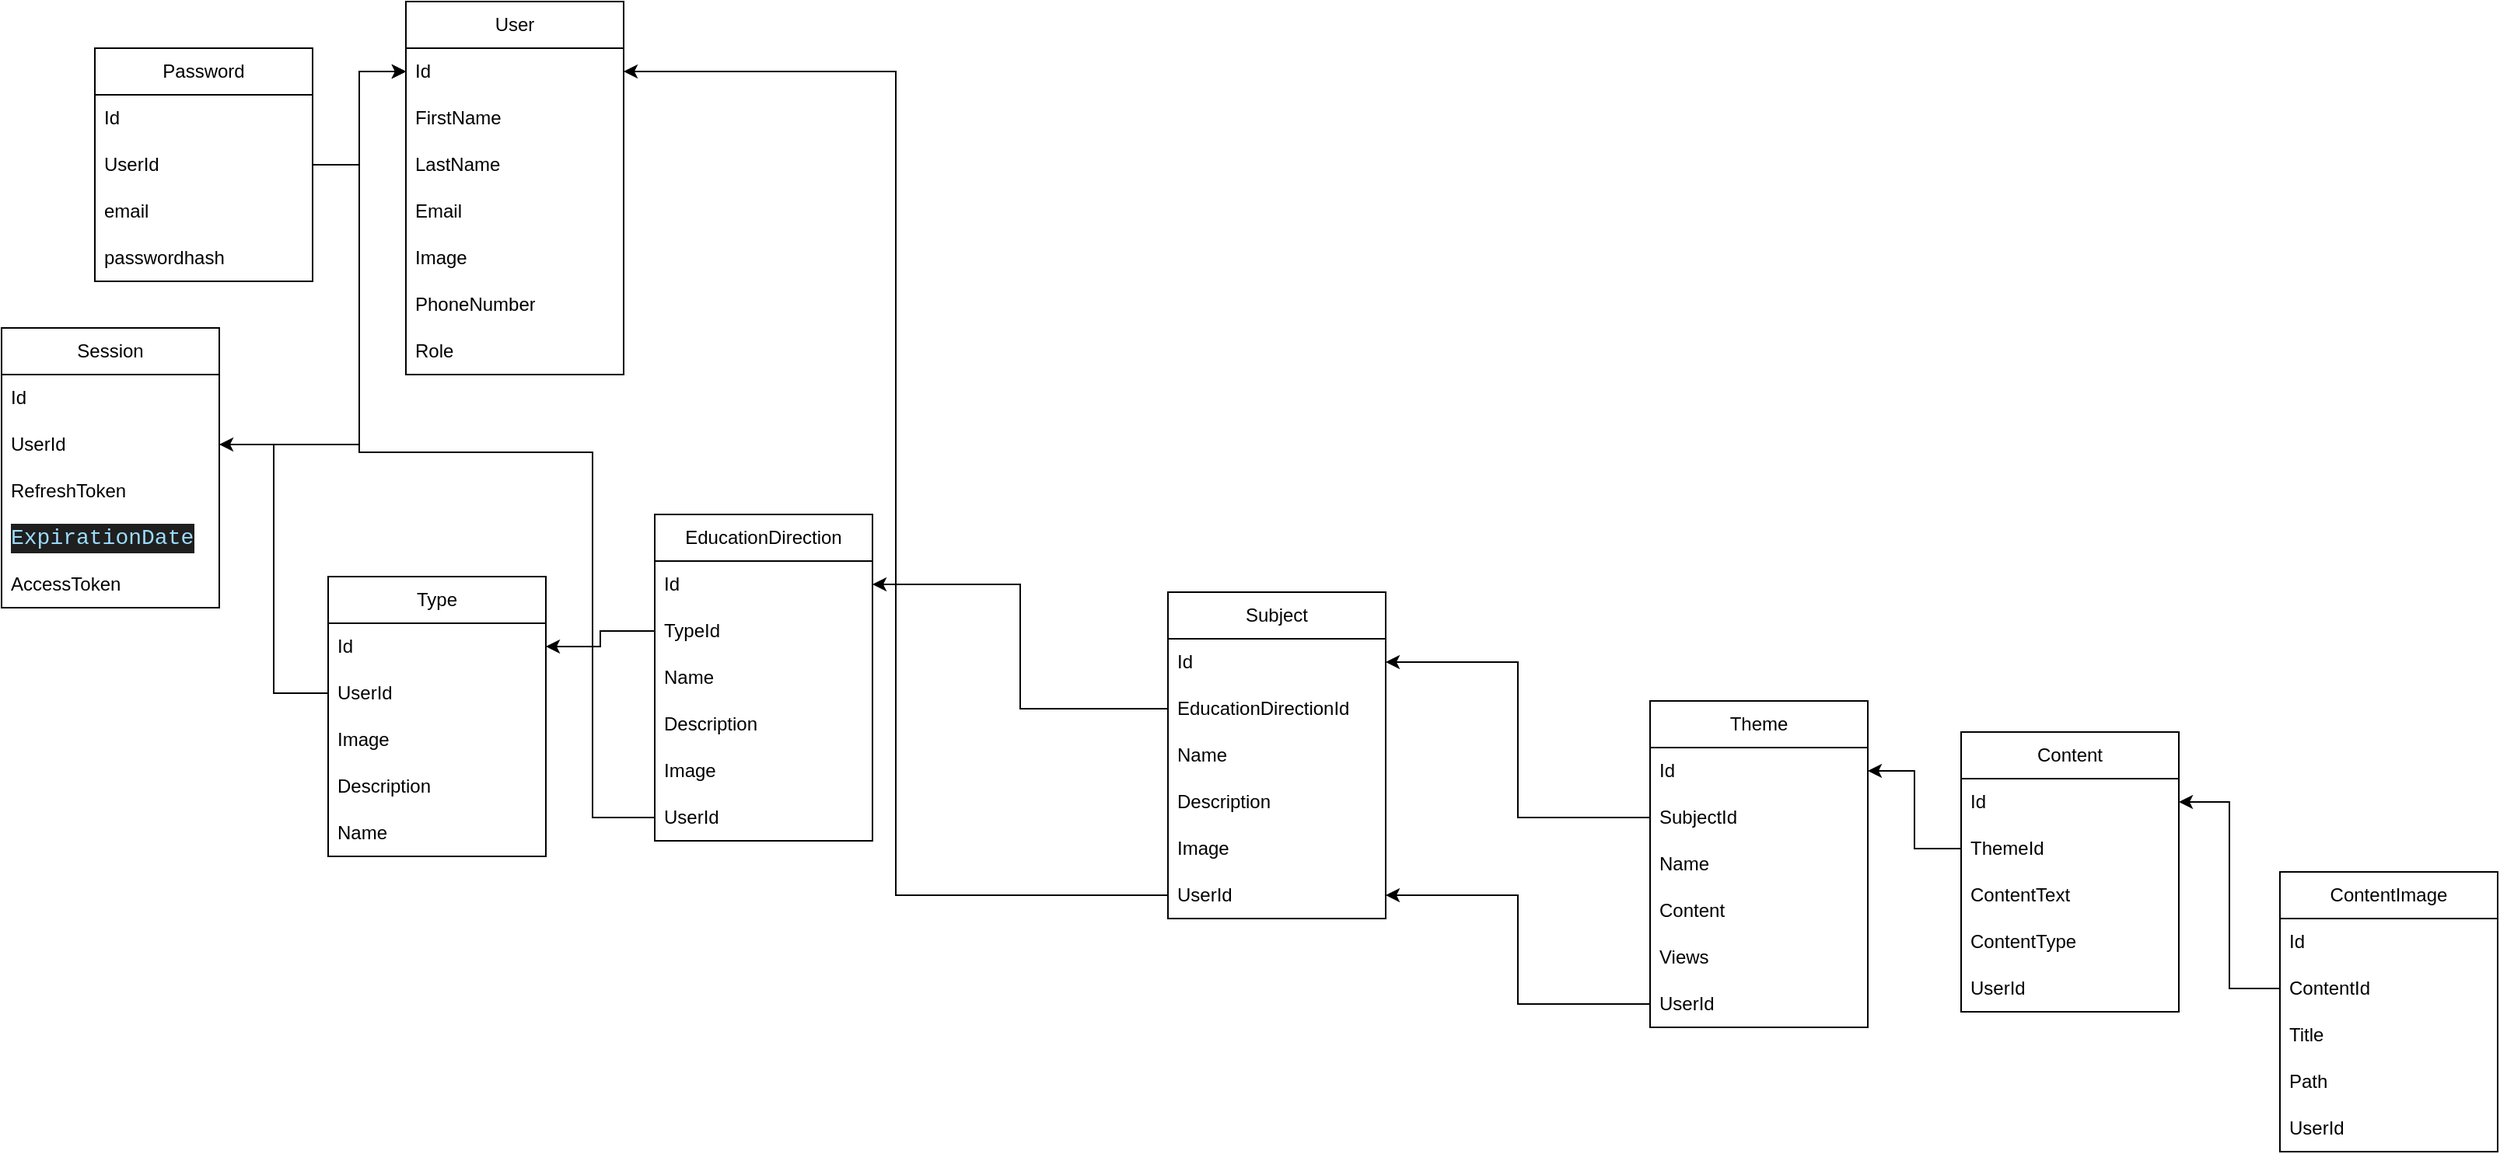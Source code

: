 <mxfile version="26.0.4">
  <diagram name="Page-1" id="Pv2FRKv-x1wwnSWSTT7f">
    <mxGraphModel dx="1578" dy="443" grid="1" gridSize="10" guides="1" tooltips="1" connect="1" arrows="1" fold="1" page="1" pageScale="1" pageWidth="850" pageHeight="1100" math="0" shadow="0">
      <root>
        <mxCell id="0" />
        <mxCell id="1" parent="0" />
        <mxCell id="2tG_Z8_ED6CiS7EC-nO2-1" value="User" style="swimlane;fontStyle=0;childLayout=stackLayout;horizontal=1;startSize=30;horizontalStack=0;resizeParent=1;resizeParentMax=0;resizeLast=0;collapsible=1;marginBottom=0;whiteSpace=wrap;html=1;" vertex="1" parent="1">
          <mxGeometry x="70" y="30" width="140" height="240" as="geometry" />
        </mxCell>
        <mxCell id="2tG_Z8_ED6CiS7EC-nO2-2" value="Id" style="text;strokeColor=none;fillColor=none;align=left;verticalAlign=middle;spacingLeft=4;spacingRight=4;overflow=hidden;points=[[0,0.5],[1,0.5]];portConstraint=eastwest;rotatable=0;whiteSpace=wrap;html=1;" vertex="1" parent="2tG_Z8_ED6CiS7EC-nO2-1">
          <mxGeometry y="30" width="140" height="30" as="geometry" />
        </mxCell>
        <mxCell id="2tG_Z8_ED6CiS7EC-nO2-3" value="FirstName" style="text;strokeColor=none;fillColor=none;align=left;verticalAlign=middle;spacingLeft=4;spacingRight=4;overflow=hidden;points=[[0,0.5],[1,0.5]];portConstraint=eastwest;rotatable=0;whiteSpace=wrap;html=1;" vertex="1" parent="2tG_Z8_ED6CiS7EC-nO2-1">
          <mxGeometry y="60" width="140" height="30" as="geometry" />
        </mxCell>
        <mxCell id="2tG_Z8_ED6CiS7EC-nO2-4" value="LastName" style="text;strokeColor=none;fillColor=none;align=left;verticalAlign=middle;spacingLeft=4;spacingRight=4;overflow=hidden;points=[[0,0.5],[1,0.5]];portConstraint=eastwest;rotatable=0;whiteSpace=wrap;html=1;" vertex="1" parent="2tG_Z8_ED6CiS7EC-nO2-1">
          <mxGeometry y="90" width="140" height="30" as="geometry" />
        </mxCell>
        <mxCell id="2tG_Z8_ED6CiS7EC-nO2-5" value="Email" style="text;strokeColor=none;fillColor=none;align=left;verticalAlign=middle;spacingLeft=4;spacingRight=4;overflow=hidden;points=[[0,0.5],[1,0.5]];portConstraint=eastwest;rotatable=0;whiteSpace=wrap;html=1;" vertex="1" parent="2tG_Z8_ED6CiS7EC-nO2-1">
          <mxGeometry y="120" width="140" height="30" as="geometry" />
        </mxCell>
        <mxCell id="2tG_Z8_ED6CiS7EC-nO2-6" value="Image" style="text;strokeColor=none;fillColor=none;align=left;verticalAlign=middle;spacingLeft=4;spacingRight=4;overflow=hidden;points=[[0,0.5],[1,0.5]];portConstraint=eastwest;rotatable=0;whiteSpace=wrap;html=1;" vertex="1" parent="2tG_Z8_ED6CiS7EC-nO2-1">
          <mxGeometry y="150" width="140" height="30" as="geometry" />
        </mxCell>
        <mxCell id="2tG_Z8_ED6CiS7EC-nO2-55" value="PhoneNumber" style="text;strokeColor=none;fillColor=none;align=left;verticalAlign=middle;spacingLeft=4;spacingRight=4;overflow=hidden;points=[[0,0.5],[1,0.5]];portConstraint=eastwest;rotatable=0;whiteSpace=wrap;html=1;" vertex="1" parent="2tG_Z8_ED6CiS7EC-nO2-1">
          <mxGeometry y="180" width="140" height="30" as="geometry" />
        </mxCell>
        <mxCell id="2tG_Z8_ED6CiS7EC-nO2-88" value="Role" style="text;strokeColor=none;fillColor=none;align=left;verticalAlign=middle;spacingLeft=4;spacingRight=4;overflow=hidden;points=[[0,0.5],[1,0.5]];portConstraint=eastwest;rotatable=0;whiteSpace=wrap;html=1;" vertex="1" parent="2tG_Z8_ED6CiS7EC-nO2-1">
          <mxGeometry y="210" width="140" height="30" as="geometry" />
        </mxCell>
        <mxCell id="2tG_Z8_ED6CiS7EC-nO2-7" value="EducationDirection" style="swimlane;fontStyle=0;childLayout=stackLayout;horizontal=1;startSize=30;horizontalStack=0;resizeParent=1;resizeParentMax=0;resizeLast=0;collapsible=1;marginBottom=0;whiteSpace=wrap;html=1;" vertex="1" parent="1">
          <mxGeometry x="230" y="360" width="140" height="210" as="geometry" />
        </mxCell>
        <mxCell id="2tG_Z8_ED6CiS7EC-nO2-8" value="Id" style="text;strokeColor=none;fillColor=none;align=left;verticalAlign=middle;spacingLeft=4;spacingRight=4;overflow=hidden;points=[[0,0.5],[1,0.5]];portConstraint=eastwest;rotatable=0;whiteSpace=wrap;html=1;" vertex="1" parent="2tG_Z8_ED6CiS7EC-nO2-7">
          <mxGeometry y="30" width="140" height="30" as="geometry" />
        </mxCell>
        <mxCell id="2tG_Z8_ED6CiS7EC-nO2-9" value="TypeId" style="text;strokeColor=none;fillColor=none;align=left;verticalAlign=middle;spacingLeft=4;spacingRight=4;overflow=hidden;points=[[0,0.5],[1,0.5]];portConstraint=eastwest;rotatable=0;whiteSpace=wrap;html=1;" vertex="1" parent="2tG_Z8_ED6CiS7EC-nO2-7">
          <mxGeometry y="60" width="140" height="30" as="geometry" />
        </mxCell>
        <mxCell id="2tG_Z8_ED6CiS7EC-nO2-77" value="Name" style="text;strokeColor=none;fillColor=none;align=left;verticalAlign=middle;spacingLeft=4;spacingRight=4;overflow=hidden;points=[[0,0.5],[1,0.5]];portConstraint=eastwest;rotatable=0;whiteSpace=wrap;html=1;" vertex="1" parent="2tG_Z8_ED6CiS7EC-nO2-7">
          <mxGeometry y="90" width="140" height="30" as="geometry" />
        </mxCell>
        <mxCell id="2tG_Z8_ED6CiS7EC-nO2-10" value="Description" style="text;strokeColor=none;fillColor=none;align=left;verticalAlign=middle;spacingLeft=4;spacingRight=4;overflow=hidden;points=[[0,0.5],[1,0.5]];portConstraint=eastwest;rotatable=0;whiteSpace=wrap;html=1;" vertex="1" parent="2tG_Z8_ED6CiS7EC-nO2-7">
          <mxGeometry y="120" width="140" height="30" as="geometry" />
        </mxCell>
        <mxCell id="2tG_Z8_ED6CiS7EC-nO2-11" value="Image" style="text;strokeColor=none;fillColor=none;align=left;verticalAlign=middle;spacingLeft=4;spacingRight=4;overflow=hidden;points=[[0,0.5],[1,0.5]];portConstraint=eastwest;rotatable=0;whiteSpace=wrap;html=1;" vertex="1" parent="2tG_Z8_ED6CiS7EC-nO2-7">
          <mxGeometry y="150" width="140" height="30" as="geometry" />
        </mxCell>
        <mxCell id="2tG_Z8_ED6CiS7EC-nO2-12" value="UserId" style="text;strokeColor=none;fillColor=none;align=left;verticalAlign=middle;spacingLeft=4;spacingRight=4;overflow=hidden;points=[[0,0.5],[1,0.5]];portConstraint=eastwest;rotatable=0;whiteSpace=wrap;html=1;" vertex="1" parent="2tG_Z8_ED6CiS7EC-nO2-7">
          <mxGeometry y="180" width="140" height="30" as="geometry" />
        </mxCell>
        <mxCell id="2tG_Z8_ED6CiS7EC-nO2-13" value="Subject" style="swimlane;fontStyle=0;childLayout=stackLayout;horizontal=1;startSize=30;horizontalStack=0;resizeParent=1;resizeParentMax=0;resizeLast=0;collapsible=1;marginBottom=0;whiteSpace=wrap;html=1;" vertex="1" parent="1">
          <mxGeometry x="560" y="410" width="140" height="210" as="geometry" />
        </mxCell>
        <mxCell id="2tG_Z8_ED6CiS7EC-nO2-14" value="Id" style="text;strokeColor=none;fillColor=none;align=left;verticalAlign=middle;spacingLeft=4;spacingRight=4;overflow=hidden;points=[[0,0.5],[1,0.5]];portConstraint=eastwest;rotatable=0;whiteSpace=wrap;html=1;" vertex="1" parent="2tG_Z8_ED6CiS7EC-nO2-13">
          <mxGeometry y="30" width="140" height="30" as="geometry" />
        </mxCell>
        <mxCell id="2tG_Z8_ED6CiS7EC-nO2-15" value="&lt;span style=&quot;text-align: center;&quot;&gt;EducationDirectionId&lt;/span&gt;" style="text;strokeColor=none;fillColor=none;align=left;verticalAlign=middle;spacingLeft=4;spacingRight=4;overflow=hidden;points=[[0,0.5],[1,0.5]];portConstraint=eastwest;rotatable=0;whiteSpace=wrap;html=1;" vertex="1" parent="2tG_Z8_ED6CiS7EC-nO2-13">
          <mxGeometry y="60" width="140" height="30" as="geometry" />
        </mxCell>
        <mxCell id="2tG_Z8_ED6CiS7EC-nO2-76" value="Name" style="text;strokeColor=none;fillColor=none;align=left;verticalAlign=middle;spacingLeft=4;spacingRight=4;overflow=hidden;points=[[0,0.5],[1,0.5]];portConstraint=eastwest;rotatable=0;whiteSpace=wrap;html=1;" vertex="1" parent="2tG_Z8_ED6CiS7EC-nO2-13">
          <mxGeometry y="90" width="140" height="30" as="geometry" />
        </mxCell>
        <mxCell id="2tG_Z8_ED6CiS7EC-nO2-16" value="Description" style="text;strokeColor=none;fillColor=none;align=left;verticalAlign=middle;spacingLeft=4;spacingRight=4;overflow=hidden;points=[[0,0.5],[1,0.5]];portConstraint=eastwest;rotatable=0;whiteSpace=wrap;html=1;" vertex="1" parent="2tG_Z8_ED6CiS7EC-nO2-13">
          <mxGeometry y="120" width="140" height="30" as="geometry" />
        </mxCell>
        <mxCell id="2tG_Z8_ED6CiS7EC-nO2-17" value="Image" style="text;strokeColor=none;fillColor=none;align=left;verticalAlign=middle;spacingLeft=4;spacingRight=4;overflow=hidden;points=[[0,0.5],[1,0.5]];portConstraint=eastwest;rotatable=0;whiteSpace=wrap;html=1;" vertex="1" parent="2tG_Z8_ED6CiS7EC-nO2-13">
          <mxGeometry y="150" width="140" height="30" as="geometry" />
        </mxCell>
        <mxCell id="2tG_Z8_ED6CiS7EC-nO2-18" value="UserId" style="text;strokeColor=none;fillColor=none;align=left;verticalAlign=middle;spacingLeft=4;spacingRight=4;overflow=hidden;points=[[0,0.5],[1,0.5]];portConstraint=eastwest;rotatable=0;whiteSpace=wrap;html=1;" vertex="1" parent="2tG_Z8_ED6CiS7EC-nO2-13">
          <mxGeometry y="180" width="140" height="30" as="geometry" />
        </mxCell>
        <mxCell id="2tG_Z8_ED6CiS7EC-nO2-20" value="Type" style="swimlane;fontStyle=0;childLayout=stackLayout;horizontal=1;startSize=30;horizontalStack=0;resizeParent=1;resizeParentMax=0;resizeLast=0;collapsible=1;marginBottom=0;whiteSpace=wrap;html=1;" vertex="1" parent="1">
          <mxGeometry x="20" y="400" width="140" height="180" as="geometry" />
        </mxCell>
        <mxCell id="2tG_Z8_ED6CiS7EC-nO2-21" value="Id" style="text;strokeColor=none;fillColor=none;align=left;verticalAlign=middle;spacingLeft=4;spacingRight=4;overflow=hidden;points=[[0,0.5],[1,0.5]];portConstraint=eastwest;rotatable=0;whiteSpace=wrap;html=1;" vertex="1" parent="2tG_Z8_ED6CiS7EC-nO2-20">
          <mxGeometry y="30" width="140" height="30" as="geometry" />
        </mxCell>
        <mxCell id="2tG_Z8_ED6CiS7EC-nO2-49" value="UserId" style="text;strokeColor=none;fillColor=none;align=left;verticalAlign=middle;spacingLeft=4;spacingRight=4;overflow=hidden;points=[[0,0.5],[1,0.5]];portConstraint=eastwest;rotatable=0;whiteSpace=wrap;html=1;" vertex="1" parent="2tG_Z8_ED6CiS7EC-nO2-20">
          <mxGeometry y="60" width="140" height="30" as="geometry" />
        </mxCell>
        <mxCell id="2tG_Z8_ED6CiS7EC-nO2-24" value="Image" style="text;strokeColor=none;fillColor=none;align=left;verticalAlign=middle;spacingLeft=4;spacingRight=4;overflow=hidden;points=[[0,0.5],[1,0.5]];portConstraint=eastwest;rotatable=0;whiteSpace=wrap;html=1;" vertex="1" parent="2tG_Z8_ED6CiS7EC-nO2-20">
          <mxGeometry y="90" width="140" height="30" as="geometry" />
        </mxCell>
        <mxCell id="2tG_Z8_ED6CiS7EC-nO2-23" value="Description" style="text;strokeColor=none;fillColor=none;align=left;verticalAlign=middle;spacingLeft=4;spacingRight=4;overflow=hidden;points=[[0,0.5],[1,0.5]];portConstraint=eastwest;rotatable=0;whiteSpace=wrap;html=1;" vertex="1" parent="2tG_Z8_ED6CiS7EC-nO2-20">
          <mxGeometry y="120" width="140" height="30" as="geometry" />
        </mxCell>
        <mxCell id="2tG_Z8_ED6CiS7EC-nO2-22" value="Name" style="text;strokeColor=none;fillColor=none;align=left;verticalAlign=middle;spacingLeft=4;spacingRight=4;overflow=hidden;points=[[0,0.5],[1,0.5]];portConstraint=eastwest;rotatable=0;whiteSpace=wrap;html=1;" vertex="1" parent="2tG_Z8_ED6CiS7EC-nO2-20">
          <mxGeometry y="150" width="140" height="30" as="geometry" />
        </mxCell>
        <mxCell id="2tG_Z8_ED6CiS7EC-nO2-26" value="Theme" style="swimlane;fontStyle=0;childLayout=stackLayout;horizontal=1;startSize=30;horizontalStack=0;resizeParent=1;resizeParentMax=0;resizeLast=0;collapsible=1;marginBottom=0;whiteSpace=wrap;html=1;" vertex="1" parent="1">
          <mxGeometry x="870" y="480" width="140" height="210" as="geometry" />
        </mxCell>
        <mxCell id="2tG_Z8_ED6CiS7EC-nO2-27" value="Id" style="text;strokeColor=none;fillColor=none;align=left;verticalAlign=middle;spacingLeft=4;spacingRight=4;overflow=hidden;points=[[0,0.5],[1,0.5]];portConstraint=eastwest;rotatable=0;whiteSpace=wrap;html=1;" vertex="1" parent="2tG_Z8_ED6CiS7EC-nO2-26">
          <mxGeometry y="30" width="140" height="30" as="geometry" />
        </mxCell>
        <mxCell id="2tG_Z8_ED6CiS7EC-nO2-28" value="SubjectId" style="text;strokeColor=none;fillColor=none;align=left;verticalAlign=middle;spacingLeft=4;spacingRight=4;overflow=hidden;points=[[0,0.5],[1,0.5]];portConstraint=eastwest;rotatable=0;whiteSpace=wrap;html=1;" vertex="1" parent="2tG_Z8_ED6CiS7EC-nO2-26">
          <mxGeometry y="60" width="140" height="30" as="geometry" />
        </mxCell>
        <mxCell id="2tG_Z8_ED6CiS7EC-nO2-75" value="Name" style="text;strokeColor=none;fillColor=none;align=left;verticalAlign=middle;spacingLeft=4;spacingRight=4;overflow=hidden;points=[[0,0.5],[1,0.5]];portConstraint=eastwest;rotatable=0;whiteSpace=wrap;html=1;" vertex="1" parent="2tG_Z8_ED6CiS7EC-nO2-26">
          <mxGeometry y="90" width="140" height="30" as="geometry" />
        </mxCell>
        <mxCell id="2tG_Z8_ED6CiS7EC-nO2-29" value="Content" style="text;strokeColor=none;fillColor=none;align=left;verticalAlign=middle;spacingLeft=4;spacingRight=4;overflow=hidden;points=[[0,0.5],[1,0.5]];portConstraint=eastwest;rotatable=0;whiteSpace=wrap;html=1;" vertex="1" parent="2tG_Z8_ED6CiS7EC-nO2-26">
          <mxGeometry y="120" width="140" height="30" as="geometry" />
        </mxCell>
        <mxCell id="2tG_Z8_ED6CiS7EC-nO2-31" value="Views" style="text;strokeColor=none;fillColor=none;align=left;verticalAlign=middle;spacingLeft=4;spacingRight=4;overflow=hidden;points=[[0,0.5],[1,0.5]];portConstraint=eastwest;rotatable=0;whiteSpace=wrap;html=1;" vertex="1" parent="2tG_Z8_ED6CiS7EC-nO2-26">
          <mxGeometry y="150" width="140" height="30" as="geometry" />
        </mxCell>
        <mxCell id="2tG_Z8_ED6CiS7EC-nO2-47" value="UserId" style="text;strokeColor=none;fillColor=none;align=left;verticalAlign=middle;spacingLeft=4;spacingRight=4;overflow=hidden;points=[[0,0.5],[1,0.5]];portConstraint=eastwest;rotatable=0;whiteSpace=wrap;html=1;" vertex="1" parent="2tG_Z8_ED6CiS7EC-nO2-26">
          <mxGeometry y="180" width="140" height="30" as="geometry" />
        </mxCell>
        <mxCell id="2tG_Z8_ED6CiS7EC-nO2-39" value="ContentImage" style="swimlane;fontStyle=0;childLayout=stackLayout;horizontal=1;startSize=30;horizontalStack=0;resizeParent=1;resizeParentMax=0;resizeLast=0;collapsible=1;marginBottom=0;whiteSpace=wrap;html=1;" vertex="1" parent="1">
          <mxGeometry x="1275" y="590" width="140" height="180" as="geometry" />
        </mxCell>
        <mxCell id="2tG_Z8_ED6CiS7EC-nO2-40" value="Id" style="text;strokeColor=none;fillColor=none;align=left;verticalAlign=middle;spacingLeft=4;spacingRight=4;overflow=hidden;points=[[0,0.5],[1,0.5]];portConstraint=eastwest;rotatable=0;whiteSpace=wrap;html=1;" vertex="1" parent="2tG_Z8_ED6CiS7EC-nO2-39">
          <mxGeometry y="30" width="140" height="30" as="geometry" />
        </mxCell>
        <mxCell id="2tG_Z8_ED6CiS7EC-nO2-46" value="ContentId" style="text;strokeColor=none;fillColor=none;align=left;verticalAlign=middle;spacingLeft=4;spacingRight=4;overflow=hidden;points=[[0,0.5],[1,0.5]];portConstraint=eastwest;rotatable=0;whiteSpace=wrap;html=1;" vertex="1" parent="2tG_Z8_ED6CiS7EC-nO2-39">
          <mxGeometry y="60" width="140" height="30" as="geometry" />
        </mxCell>
        <mxCell id="2tG_Z8_ED6CiS7EC-nO2-41" value="Title" style="text;strokeColor=none;fillColor=none;align=left;verticalAlign=middle;spacingLeft=4;spacingRight=4;overflow=hidden;points=[[0,0.5],[1,0.5]];portConstraint=eastwest;rotatable=0;whiteSpace=wrap;html=1;" vertex="1" parent="2tG_Z8_ED6CiS7EC-nO2-39">
          <mxGeometry y="90" width="140" height="30" as="geometry" />
        </mxCell>
        <mxCell id="2tG_Z8_ED6CiS7EC-nO2-42" value="Path" style="text;strokeColor=none;fillColor=none;align=left;verticalAlign=middle;spacingLeft=4;spacingRight=4;overflow=hidden;points=[[0,0.5],[1,0.5]];portConstraint=eastwest;rotatable=0;whiteSpace=wrap;html=1;" vertex="1" parent="2tG_Z8_ED6CiS7EC-nO2-39">
          <mxGeometry y="120" width="140" height="30" as="geometry" />
        </mxCell>
        <mxCell id="2tG_Z8_ED6CiS7EC-nO2-45" value="UserId" style="text;strokeColor=none;fillColor=none;align=left;verticalAlign=middle;spacingLeft=4;spacingRight=4;overflow=hidden;points=[[0,0.5],[1,0.5]];portConstraint=eastwest;rotatable=0;whiteSpace=wrap;html=1;" vertex="1" parent="2tG_Z8_ED6CiS7EC-nO2-39">
          <mxGeometry y="150" width="140" height="30" as="geometry" />
        </mxCell>
        <mxCell id="2tG_Z8_ED6CiS7EC-nO2-50" value="Password" style="swimlane;fontStyle=0;childLayout=stackLayout;horizontal=1;startSize=30;horizontalStack=0;resizeParent=1;resizeParentMax=0;resizeLast=0;collapsible=1;marginBottom=0;whiteSpace=wrap;html=1;" vertex="1" parent="1">
          <mxGeometry x="-130" y="60" width="140" height="150" as="geometry" />
        </mxCell>
        <mxCell id="2tG_Z8_ED6CiS7EC-nO2-51" value="Id" style="text;strokeColor=none;fillColor=none;align=left;verticalAlign=middle;spacingLeft=4;spacingRight=4;overflow=hidden;points=[[0,0.5],[1,0.5]];portConstraint=eastwest;rotatable=0;whiteSpace=wrap;html=1;" vertex="1" parent="2tG_Z8_ED6CiS7EC-nO2-50">
          <mxGeometry y="30" width="140" height="30" as="geometry" />
        </mxCell>
        <mxCell id="2tG_Z8_ED6CiS7EC-nO2-54" value="UserId" style="text;strokeColor=none;fillColor=none;align=left;verticalAlign=middle;spacingLeft=4;spacingRight=4;overflow=hidden;points=[[0,0.5],[1,0.5]];portConstraint=eastwest;rotatable=0;whiteSpace=wrap;html=1;" vertex="1" parent="2tG_Z8_ED6CiS7EC-nO2-50">
          <mxGeometry y="60" width="140" height="30" as="geometry" />
        </mxCell>
        <mxCell id="2tG_Z8_ED6CiS7EC-nO2-52" value="email" style="text;strokeColor=none;fillColor=none;align=left;verticalAlign=middle;spacingLeft=4;spacingRight=4;overflow=hidden;points=[[0,0.5],[1,0.5]];portConstraint=eastwest;rotatable=0;whiteSpace=wrap;html=1;" vertex="1" parent="2tG_Z8_ED6CiS7EC-nO2-50">
          <mxGeometry y="90" width="140" height="30" as="geometry" />
        </mxCell>
        <mxCell id="2tG_Z8_ED6CiS7EC-nO2-53" value="passwordhash" style="text;strokeColor=none;fillColor=none;align=left;verticalAlign=middle;spacingLeft=4;spacingRight=4;overflow=hidden;points=[[0,0.5],[1,0.5]];portConstraint=eastwest;rotatable=0;whiteSpace=wrap;html=1;" vertex="1" parent="2tG_Z8_ED6CiS7EC-nO2-50">
          <mxGeometry y="120" width="140" height="30" as="geometry" />
        </mxCell>
        <mxCell id="2tG_Z8_ED6CiS7EC-nO2-56" value="Session" style="swimlane;fontStyle=0;childLayout=stackLayout;horizontal=1;startSize=30;horizontalStack=0;resizeParent=1;resizeParentMax=0;resizeLast=0;collapsible=1;marginBottom=0;whiteSpace=wrap;html=1;" vertex="1" parent="1">
          <mxGeometry x="-190" y="240" width="140" height="180" as="geometry" />
        </mxCell>
        <mxCell id="2tG_Z8_ED6CiS7EC-nO2-57" value="Id" style="text;strokeColor=none;fillColor=none;align=left;verticalAlign=middle;spacingLeft=4;spacingRight=4;overflow=hidden;points=[[0,0.5],[1,0.5]];portConstraint=eastwest;rotatable=0;whiteSpace=wrap;html=1;" vertex="1" parent="2tG_Z8_ED6CiS7EC-nO2-56">
          <mxGeometry y="30" width="140" height="30" as="geometry" />
        </mxCell>
        <mxCell id="2tG_Z8_ED6CiS7EC-nO2-58" value="UserId" style="text;strokeColor=none;fillColor=none;align=left;verticalAlign=middle;spacingLeft=4;spacingRight=4;overflow=hidden;points=[[0,0.5],[1,0.5]];portConstraint=eastwest;rotatable=0;whiteSpace=wrap;html=1;" vertex="1" parent="2tG_Z8_ED6CiS7EC-nO2-56">
          <mxGeometry y="60" width="140" height="30" as="geometry" />
        </mxCell>
        <mxCell id="2tG_Z8_ED6CiS7EC-nO2-59" value="RefreshToken" style="text;strokeColor=none;fillColor=none;align=left;verticalAlign=middle;spacingLeft=4;spacingRight=4;overflow=hidden;points=[[0,0.5],[1,0.5]];portConstraint=eastwest;rotatable=0;whiteSpace=wrap;html=1;" vertex="1" parent="2tG_Z8_ED6CiS7EC-nO2-56">
          <mxGeometry y="90" width="140" height="30" as="geometry" />
        </mxCell>
        <mxCell id="2tG_Z8_ED6CiS7EC-nO2-62" value="&lt;div style=&quot;color: rgb(204, 204, 204); background-color: rgb(31, 31, 31); font-family: Consolas, &amp;quot;Courier New&amp;quot;, monospace; font-size: 14px; line-height: 19px; white-space: pre;&quot;&gt;&lt;span style=&quot;color: #9cdcfe;&quot;&gt;ExpirationDate&lt;/span&gt;&lt;/div&gt;" style="text;strokeColor=none;fillColor=none;align=left;verticalAlign=middle;spacingLeft=4;spacingRight=4;overflow=hidden;points=[[0,0.5],[1,0.5]];portConstraint=eastwest;rotatable=0;whiteSpace=wrap;html=1;" vertex="1" parent="2tG_Z8_ED6CiS7EC-nO2-56">
          <mxGeometry y="120" width="140" height="30" as="geometry" />
        </mxCell>
        <mxCell id="2tG_Z8_ED6CiS7EC-nO2-60" value="AccessToken" style="text;strokeColor=none;fillColor=none;align=left;verticalAlign=middle;spacingLeft=4;spacingRight=4;overflow=hidden;points=[[0,0.5],[1,0.5]];portConstraint=eastwest;rotatable=0;whiteSpace=wrap;html=1;" vertex="1" parent="2tG_Z8_ED6CiS7EC-nO2-56">
          <mxGeometry y="150" width="140" height="30" as="geometry" />
        </mxCell>
        <mxCell id="2tG_Z8_ED6CiS7EC-nO2-63" style="edgeStyle=orthogonalEdgeStyle;rounded=0;orthogonalLoop=1;jettySize=auto;html=1;entryX=0;entryY=0.5;entryDx=0;entryDy=0;" edge="1" parent="1" source="2tG_Z8_ED6CiS7EC-nO2-54" target="2tG_Z8_ED6CiS7EC-nO2-2">
          <mxGeometry relative="1" as="geometry" />
        </mxCell>
        <mxCell id="2tG_Z8_ED6CiS7EC-nO2-64" style="edgeStyle=orthogonalEdgeStyle;rounded=0;orthogonalLoop=1;jettySize=auto;html=1;entryX=0;entryY=0.5;entryDx=0;entryDy=0;" edge="1" parent="1" source="2tG_Z8_ED6CiS7EC-nO2-58" target="2tG_Z8_ED6CiS7EC-nO2-2">
          <mxGeometry relative="1" as="geometry">
            <Array as="points">
              <mxPoint x="40" y="315" />
              <mxPoint x="40" y="75" />
            </Array>
          </mxGeometry>
        </mxCell>
        <mxCell id="2tG_Z8_ED6CiS7EC-nO2-80" style="edgeStyle=orthogonalEdgeStyle;rounded=0;orthogonalLoop=1;jettySize=auto;html=1;" edge="1" parent="1" source="2tG_Z8_ED6CiS7EC-nO2-47" target="2tG_Z8_ED6CiS7EC-nO2-18">
          <mxGeometry relative="1" as="geometry" />
        </mxCell>
        <mxCell id="2tG_Z8_ED6CiS7EC-nO2-82" style="edgeStyle=orthogonalEdgeStyle;rounded=0;orthogonalLoop=1;jettySize=auto;html=1;entryX=1;entryY=0.5;entryDx=0;entryDy=0;" edge="1" parent="1" source="2tG_Z8_ED6CiS7EC-nO2-49" target="2tG_Z8_ED6CiS7EC-nO2-58">
          <mxGeometry relative="1" as="geometry">
            <mxPoint x="340" y="430" as="targetPoint" />
          </mxGeometry>
        </mxCell>
        <mxCell id="2tG_Z8_ED6CiS7EC-nO2-83" style="edgeStyle=orthogonalEdgeStyle;rounded=0;orthogonalLoop=1;jettySize=auto;html=1;entryX=0;entryY=0.5;entryDx=0;entryDy=0;" edge="1" parent="1" source="2tG_Z8_ED6CiS7EC-nO2-12" target="2tG_Z8_ED6CiS7EC-nO2-2">
          <mxGeometry relative="1" as="geometry">
            <Array as="points">
              <mxPoint x="190" y="555" />
              <mxPoint x="190" y="320" />
              <mxPoint x="40" y="320" />
              <mxPoint x="40" y="75" />
            </Array>
          </mxGeometry>
        </mxCell>
        <mxCell id="2tG_Z8_ED6CiS7EC-nO2-84" style="edgeStyle=orthogonalEdgeStyle;rounded=0;orthogonalLoop=1;jettySize=auto;html=1;entryX=1;entryY=0.5;entryDx=0;entryDy=0;" edge="1" parent="1" source="2tG_Z8_ED6CiS7EC-nO2-9" target="2tG_Z8_ED6CiS7EC-nO2-21">
          <mxGeometry relative="1" as="geometry" />
        </mxCell>
        <mxCell id="2tG_Z8_ED6CiS7EC-nO2-85" style="edgeStyle=orthogonalEdgeStyle;rounded=0;orthogonalLoop=1;jettySize=auto;html=1;entryX=1;entryY=0.5;entryDx=0;entryDy=0;" edge="1" parent="1" source="2tG_Z8_ED6CiS7EC-nO2-28" target="2tG_Z8_ED6CiS7EC-nO2-14">
          <mxGeometry relative="1" as="geometry" />
        </mxCell>
        <mxCell id="2tG_Z8_ED6CiS7EC-nO2-86" style="edgeStyle=orthogonalEdgeStyle;rounded=0;orthogonalLoop=1;jettySize=auto;html=1;" edge="1" parent="1" source="2tG_Z8_ED6CiS7EC-nO2-18" target="2tG_Z8_ED6CiS7EC-nO2-2">
          <mxGeometry relative="1" as="geometry">
            <mxPoint x="240" y="280" as="targetPoint" />
          </mxGeometry>
        </mxCell>
        <mxCell id="2tG_Z8_ED6CiS7EC-nO2-87" style="edgeStyle=orthogonalEdgeStyle;rounded=0;orthogonalLoop=1;jettySize=auto;html=1;entryX=1;entryY=0.5;entryDx=0;entryDy=0;" edge="1" parent="1" source="2tG_Z8_ED6CiS7EC-nO2-15" target="2tG_Z8_ED6CiS7EC-nO2-8">
          <mxGeometry relative="1" as="geometry" />
        </mxCell>
        <mxCell id="2tG_Z8_ED6CiS7EC-nO2-89" value="Content" style="swimlane;fontStyle=0;childLayout=stackLayout;horizontal=1;startSize=30;horizontalStack=0;resizeParent=1;resizeParentMax=0;resizeLast=0;collapsible=1;marginBottom=0;whiteSpace=wrap;html=1;" vertex="1" parent="1">
          <mxGeometry x="1070" y="500" width="140" height="180" as="geometry" />
        </mxCell>
        <mxCell id="2tG_Z8_ED6CiS7EC-nO2-90" value="Id" style="text;strokeColor=none;fillColor=none;align=left;verticalAlign=middle;spacingLeft=4;spacingRight=4;overflow=hidden;points=[[0,0.5],[1,0.5]];portConstraint=eastwest;rotatable=0;whiteSpace=wrap;html=1;" vertex="1" parent="2tG_Z8_ED6CiS7EC-nO2-89">
          <mxGeometry y="30" width="140" height="30" as="geometry" />
        </mxCell>
        <mxCell id="2tG_Z8_ED6CiS7EC-nO2-91" value="ThemeId" style="text;strokeColor=none;fillColor=none;align=left;verticalAlign=middle;spacingLeft=4;spacingRight=4;overflow=hidden;points=[[0,0.5],[1,0.5]];portConstraint=eastwest;rotatable=0;whiteSpace=wrap;html=1;" vertex="1" parent="2tG_Z8_ED6CiS7EC-nO2-89">
          <mxGeometry y="60" width="140" height="30" as="geometry" />
        </mxCell>
        <mxCell id="2tG_Z8_ED6CiS7EC-nO2-95" value="ContentText" style="text;strokeColor=none;fillColor=none;align=left;verticalAlign=middle;spacingLeft=4;spacingRight=4;overflow=hidden;points=[[0,0.5],[1,0.5]];portConstraint=eastwest;rotatable=0;whiteSpace=wrap;html=1;" vertex="1" parent="2tG_Z8_ED6CiS7EC-nO2-89">
          <mxGeometry y="90" width="140" height="30" as="geometry" />
        </mxCell>
        <mxCell id="2tG_Z8_ED6CiS7EC-nO2-92" value="ContentType" style="text;strokeColor=none;fillColor=none;align=left;verticalAlign=middle;spacingLeft=4;spacingRight=4;overflow=hidden;points=[[0,0.5],[1,0.5]];portConstraint=eastwest;rotatable=0;whiteSpace=wrap;html=1;" vertex="1" parent="2tG_Z8_ED6CiS7EC-nO2-89">
          <mxGeometry y="120" width="140" height="30" as="geometry" />
        </mxCell>
        <mxCell id="2tG_Z8_ED6CiS7EC-nO2-94" value="UserId" style="text;strokeColor=none;fillColor=none;align=left;verticalAlign=middle;spacingLeft=4;spacingRight=4;overflow=hidden;points=[[0,0.5],[1,0.5]];portConstraint=eastwest;rotatable=0;whiteSpace=wrap;html=1;" vertex="1" parent="2tG_Z8_ED6CiS7EC-nO2-89">
          <mxGeometry y="150" width="140" height="30" as="geometry" />
        </mxCell>
        <mxCell id="2tG_Z8_ED6CiS7EC-nO2-96" style="edgeStyle=orthogonalEdgeStyle;rounded=0;orthogonalLoop=1;jettySize=auto;html=1;" edge="1" parent="1" source="2tG_Z8_ED6CiS7EC-nO2-46" target="2tG_Z8_ED6CiS7EC-nO2-90">
          <mxGeometry relative="1" as="geometry" />
        </mxCell>
        <mxCell id="2tG_Z8_ED6CiS7EC-nO2-98" style="edgeStyle=orthogonalEdgeStyle;rounded=0;orthogonalLoop=1;jettySize=auto;html=1;entryX=1;entryY=0.5;entryDx=0;entryDy=0;" edge="1" parent="1" source="2tG_Z8_ED6CiS7EC-nO2-91" target="2tG_Z8_ED6CiS7EC-nO2-27">
          <mxGeometry relative="1" as="geometry" />
        </mxCell>
      </root>
    </mxGraphModel>
  </diagram>
</mxfile>
